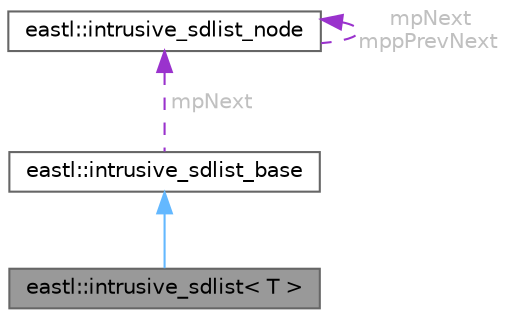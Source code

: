 digraph "eastl::intrusive_sdlist&lt; T &gt;"
{
 // LATEX_PDF_SIZE
  bgcolor="transparent";
  edge [fontname=Helvetica,fontsize=10,labelfontname=Helvetica,labelfontsize=10];
  node [fontname=Helvetica,fontsize=10,shape=box,height=0.2,width=0.4];
  Node1 [id="Node000001",label="eastl::intrusive_sdlist\< T \>",height=0.2,width=0.4,color="gray40", fillcolor="grey60", style="filled", fontcolor="black",tooltip=" "];
  Node2 -> Node1 [id="edge4_Node000001_Node000002",dir="back",color="steelblue1",style="solid",tooltip=" "];
  Node2 [id="Node000002",label="eastl::intrusive_sdlist_base",height=0.2,width=0.4,color="gray40", fillcolor="white", style="filled",URL="$classeastl_1_1intrusive__sdlist__base.html",tooltip=" "];
  Node3 -> Node2 [id="edge5_Node000002_Node000003",dir="back",color="darkorchid3",style="dashed",tooltip=" ",label=" mpNext",fontcolor="grey" ];
  Node3 [id="Node000003",label="eastl::intrusive_sdlist_node",height=0.2,width=0.4,color="gray40", fillcolor="white", style="filled",URL="$structeastl_1_1intrusive__sdlist__node.html",tooltip=" "];
  Node3 -> Node3 [id="edge6_Node000003_Node000003",dir="back",color="darkorchid3",style="dashed",tooltip=" ",label=" mpNext\nmppPrevNext",fontcolor="grey" ];
}
